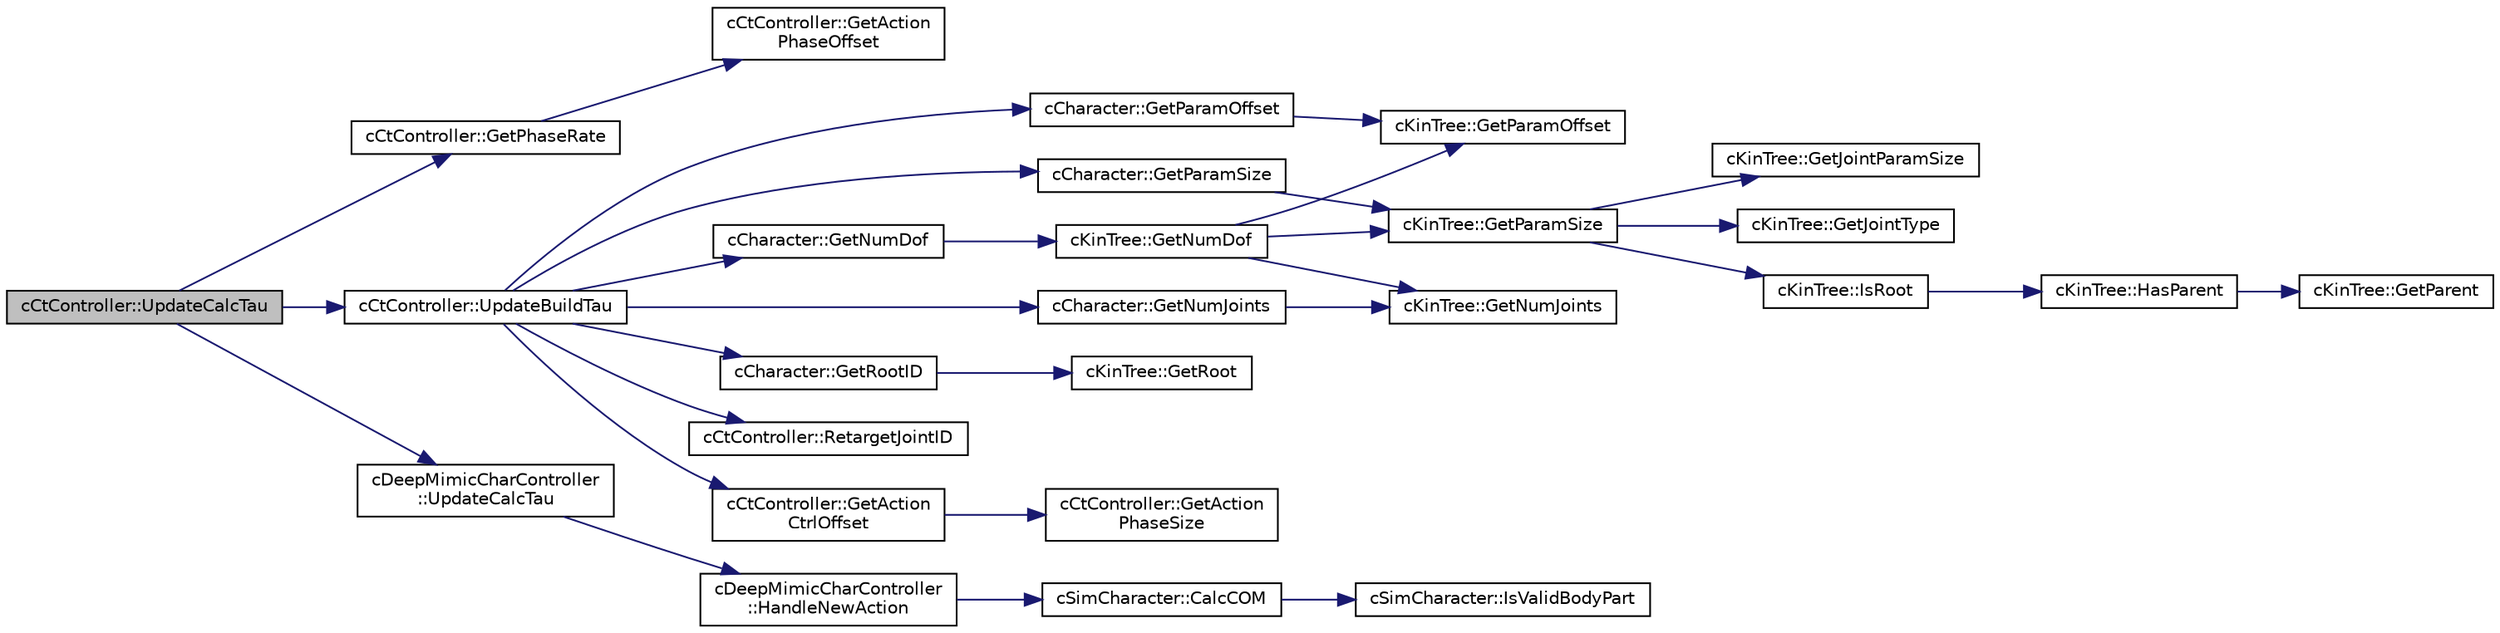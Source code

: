 digraph "cCtController::UpdateCalcTau"
{
 // LATEX_PDF_SIZE
  edge [fontname="Helvetica",fontsize="10",labelfontname="Helvetica",labelfontsize="10"];
  node [fontname="Helvetica",fontsize="10",shape=record];
  rankdir="LR";
  Node1 [label="cCtController::UpdateCalcTau",height=0.2,width=0.4,color="black", fillcolor="grey75", style="filled", fontcolor="black",tooltip=" "];
  Node1 -> Node2 [color="midnightblue",fontsize="10",style="solid",fontname="Helvetica"];
  Node2 [label="cCtController::GetPhaseRate",height=0.2,width=0.4,color="black", fillcolor="white", style="filled",URL="$classc_ct_controller.html#a09a06456f2652f18ebcba2b3c1ef4cdd",tooltip=" "];
  Node2 -> Node3 [color="midnightblue",fontsize="10",style="solid",fontname="Helvetica"];
  Node3 [label="cCtController::GetAction\lPhaseOffset",height=0.2,width=0.4,color="black", fillcolor="white", style="filled",URL="$classc_ct_controller.html#afcd5a8b996b5fc061bceb4087f05ece8",tooltip=" "];
  Node1 -> Node4 [color="midnightblue",fontsize="10",style="solid",fontname="Helvetica"];
  Node4 [label="cCtController::UpdateBuildTau",height=0.2,width=0.4,color="black", fillcolor="white", style="filled",URL="$classc_ct_controller.html#a669300910288b43fdf4cc641a5912bd6",tooltip=" "];
  Node4 -> Node5 [color="midnightblue",fontsize="10",style="solid",fontname="Helvetica"];
  Node5 [label="cCtController::GetAction\lCtrlOffset",height=0.2,width=0.4,color="black", fillcolor="white", style="filled",URL="$classc_ct_controller.html#a64b7a2297542f288f974fb9ff437bb1c",tooltip=" "];
  Node5 -> Node6 [color="midnightblue",fontsize="10",style="solid",fontname="Helvetica"];
  Node6 [label="cCtController::GetAction\lPhaseSize",height=0.2,width=0.4,color="black", fillcolor="white", style="filled",URL="$classc_ct_controller.html#ab0ade262c61f4d27a874a4f540fe4981",tooltip=" "];
  Node4 -> Node7 [color="midnightblue",fontsize="10",style="solid",fontname="Helvetica"];
  Node7 [label="cCharacter::GetNumDof",height=0.2,width=0.4,color="black", fillcolor="white", style="filled",URL="$classc_character.html#a599bb487669886ea5a6e827186713372",tooltip=" "];
  Node7 -> Node8 [color="midnightblue",fontsize="10",style="solid",fontname="Helvetica"];
  Node8 [label="cKinTree::GetNumDof",height=0.2,width=0.4,color="black", fillcolor="white", style="filled",URL="$classc_kin_tree.html#abb4cab7f985f62308d4b36fdcd5c6145",tooltip=" "];
  Node8 -> Node9 [color="midnightblue",fontsize="10",style="solid",fontname="Helvetica"];
  Node9 [label="cKinTree::GetNumJoints",height=0.2,width=0.4,color="black", fillcolor="white", style="filled",URL="$classc_kin_tree.html#ac840b501e27e6ce46d208b7d033f21d4",tooltip=" "];
  Node8 -> Node10 [color="midnightblue",fontsize="10",style="solid",fontname="Helvetica"];
  Node10 [label="cKinTree::GetParamOffset",height=0.2,width=0.4,color="black", fillcolor="white", style="filled",URL="$classc_kin_tree.html#aba4aced4cc6c401006617e288e84e723",tooltip=" "];
  Node8 -> Node11 [color="midnightblue",fontsize="10",style="solid",fontname="Helvetica"];
  Node11 [label="cKinTree::GetParamSize",height=0.2,width=0.4,color="black", fillcolor="white", style="filled",URL="$classc_kin_tree.html#ad5d21e19a354b6e8f5406e9167f12161",tooltip=" "];
  Node11 -> Node12 [color="midnightblue",fontsize="10",style="solid",fontname="Helvetica"];
  Node12 [label="cKinTree::GetJointParamSize",height=0.2,width=0.4,color="black", fillcolor="white", style="filled",URL="$classc_kin_tree.html#a9c308e9e4654d96bcc47ba02770a06ea",tooltip=" "];
  Node11 -> Node13 [color="midnightblue",fontsize="10",style="solid",fontname="Helvetica"];
  Node13 [label="cKinTree::GetJointType",height=0.2,width=0.4,color="black", fillcolor="white", style="filled",URL="$classc_kin_tree.html#a891d52af51a7a1bced694634c2f70ee9",tooltip=" "];
  Node11 -> Node14 [color="midnightblue",fontsize="10",style="solid",fontname="Helvetica"];
  Node14 [label="cKinTree::IsRoot",height=0.2,width=0.4,color="black", fillcolor="white", style="filled",URL="$classc_kin_tree.html#ab4c2a8b42b254dc54e15e71684045a0a",tooltip=" "];
  Node14 -> Node15 [color="midnightblue",fontsize="10",style="solid",fontname="Helvetica"];
  Node15 [label="cKinTree::HasParent",height=0.2,width=0.4,color="black", fillcolor="white", style="filled",URL="$classc_kin_tree.html#a434aca959d5ef55a491381c7b8d90527",tooltip=" "];
  Node15 -> Node16 [color="midnightblue",fontsize="10",style="solid",fontname="Helvetica"];
  Node16 [label="cKinTree::GetParent",height=0.2,width=0.4,color="black", fillcolor="white", style="filled",URL="$classc_kin_tree.html#a593b283c1ce6a9fa8eb75cb9dc7396f6",tooltip=" "];
  Node4 -> Node17 [color="midnightblue",fontsize="10",style="solid",fontname="Helvetica"];
  Node17 [label="cCharacter::GetNumJoints",height=0.2,width=0.4,color="black", fillcolor="white", style="filled",URL="$classc_character.html#a0c72f03cec78cc23a9376db72f2f3e9c",tooltip=" "];
  Node17 -> Node9 [color="midnightblue",fontsize="10",style="solid",fontname="Helvetica"];
  Node4 -> Node18 [color="midnightblue",fontsize="10",style="solid",fontname="Helvetica"];
  Node18 [label="cCharacter::GetParamOffset",height=0.2,width=0.4,color="black", fillcolor="white", style="filled",URL="$classc_character.html#a35607d7b28def062e62358ba1b1d4dcc",tooltip=" "];
  Node18 -> Node10 [color="midnightblue",fontsize="10",style="solid",fontname="Helvetica"];
  Node4 -> Node19 [color="midnightblue",fontsize="10",style="solid",fontname="Helvetica"];
  Node19 [label="cCharacter::GetParamSize",height=0.2,width=0.4,color="black", fillcolor="white", style="filled",URL="$classc_character.html#af612e6c951b84e172a802824390f37c4",tooltip=" "];
  Node19 -> Node11 [color="midnightblue",fontsize="10",style="solid",fontname="Helvetica"];
  Node4 -> Node20 [color="midnightblue",fontsize="10",style="solid",fontname="Helvetica"];
  Node20 [label="cCharacter::GetRootID",height=0.2,width=0.4,color="black", fillcolor="white", style="filled",URL="$classc_character.html#a07649022cce07611b977b355f14d489f",tooltip=" "];
  Node20 -> Node21 [color="midnightblue",fontsize="10",style="solid",fontname="Helvetica"];
  Node21 [label="cKinTree::GetRoot",height=0.2,width=0.4,color="black", fillcolor="white", style="filled",URL="$classc_kin_tree.html#a81b9799b03d32762ac820eb0886f369c",tooltip=" "];
  Node4 -> Node22 [color="midnightblue",fontsize="10",style="solid",fontname="Helvetica"];
  Node22 [label="cCtController::RetargetJointID",height=0.2,width=0.4,color="black", fillcolor="white", style="filled",URL="$classc_ct_controller.html#aa84338f3307bc7c2dc128c35b9ddf8f2",tooltip=" "];
  Node1 -> Node23 [color="midnightblue",fontsize="10",style="solid",fontname="Helvetica"];
  Node23 [label="cDeepMimicCharController\l::UpdateCalcTau",height=0.2,width=0.4,color="black", fillcolor="white", style="filled",URL="$classc_deep_mimic_char_controller.html#ad86efbc4b39ab8f28f8cbcb54bb4bed9",tooltip=" "];
  Node23 -> Node24 [color="midnightblue",fontsize="10",style="solid",fontname="Helvetica"];
  Node24 [label="cDeepMimicCharController\l::HandleNewAction",height=0.2,width=0.4,color="black", fillcolor="white", style="filled",URL="$classc_deep_mimic_char_controller.html#a6c991007ba504b151f627d34531c312e",tooltip=" "];
  Node24 -> Node25 [color="midnightblue",fontsize="10",style="solid",fontname="Helvetica"];
  Node25 [label="cSimCharacter::CalcCOM",height=0.2,width=0.4,color="black", fillcolor="white", style="filled",URL="$classc_sim_character.html#a216a57a9629dee80b273dac38d99cdaa",tooltip=" "];
  Node25 -> Node26 [color="midnightblue",fontsize="10",style="solid",fontname="Helvetica"];
  Node26 [label="cSimCharacter::IsValidBodyPart",height=0.2,width=0.4,color="black", fillcolor="white", style="filled",URL="$classc_sim_character.html#af3b06c9e7a66f1f037d547455abee55f",tooltip=" "];
}

